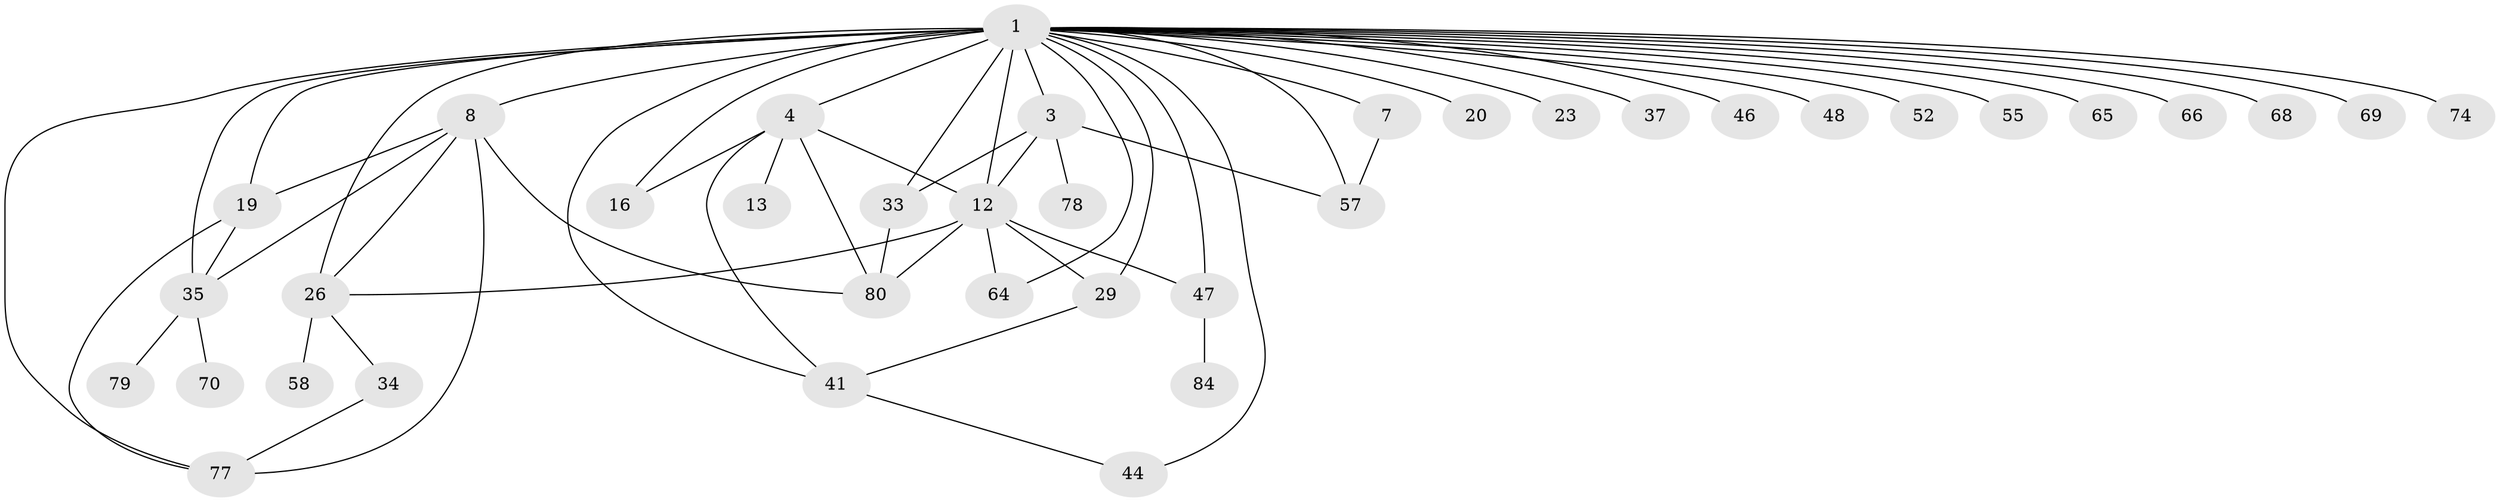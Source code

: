 // original degree distribution, {5: 0.07086614173228346, 45: 0.007874015748031496, 7: 0.031496062992125984, 15: 0.007874015748031496, 2: 0.2283464566929134, 13: 0.007874015748031496, 4: 0.06299212598425197, 10: 0.007874015748031496, 1: 0.44881889763779526, 3: 0.10236220472440945, 6: 0.023622047244094488}
// Generated by graph-tools (version 1.1) at 2025/18/03/04/25 18:18:14]
// undirected, 38 vertices, 60 edges
graph export_dot {
graph [start="1"]
  node [color=gray90,style=filled];
  1 [super="+45+14+2+5"];
  3 [super="+85+94+6+67+32"];
  4 [super="+126+9"];
  7;
  8 [super="+25+24+114+120+122+107+31+75+63"];
  12 [super="+36+27+124+104+18+21"];
  13;
  16;
  19 [super="+40+61+71"];
  20;
  23;
  26 [super="+28"];
  29;
  33 [super="+39"];
  34 [super="+102"];
  35 [super="+43+50+60"];
  37 [super="+108"];
  41 [super="+73"];
  44;
  46;
  47 [super="+54"];
  48 [super="+56"];
  52;
  55;
  57 [super="+81+103+96+72"];
  58;
  64;
  65;
  66;
  68;
  69;
  70;
  74 [super="+76+99+106"];
  77;
  78;
  79;
  80 [super="+95+113"];
  84;
  1 -- 69;
  1 -- 55;
  1 -- 16 [weight=2];
  1 -- 65;
  1 -- 3 [weight=3];
  1 -- 4;
  1 -- 7;
  1 -- 8 [weight=4];
  1 -- 74 [weight=2];
  1 -- 12 [weight=4];
  1 -- 19 [weight=3];
  1 -- 20;
  1 -- 23;
  1 -- 26 [weight=3];
  1 -- 29 [weight=2];
  1 -- 33 [weight=2];
  1 -- 35 [weight=3];
  1 -- 46;
  1 -- 48;
  1 -- 57 [weight=2];
  1 -- 64;
  1 -- 66;
  1 -- 68;
  1 -- 77;
  1 -- 37;
  1 -- 44;
  1 -- 47;
  1 -- 52;
  1 -- 41;
  3 -- 78;
  3 -- 33;
  3 -- 57;
  3 -- 12 [weight=2];
  4 -- 80;
  4 -- 16;
  4 -- 13;
  4 -- 12;
  4 -- 41;
  7 -- 57;
  8 -- 80;
  8 -- 35 [weight=2];
  8 -- 19;
  8 -- 77;
  8 -- 26;
  12 -- 64;
  12 -- 80;
  12 -- 29;
  12 -- 26;
  12 -- 47;
  19 -- 77;
  19 -- 35;
  26 -- 34;
  26 -- 58;
  29 -- 41;
  33 -- 80;
  34 -- 77;
  35 -- 70;
  35 -- 79;
  41 -- 44;
  47 -- 84;
}

